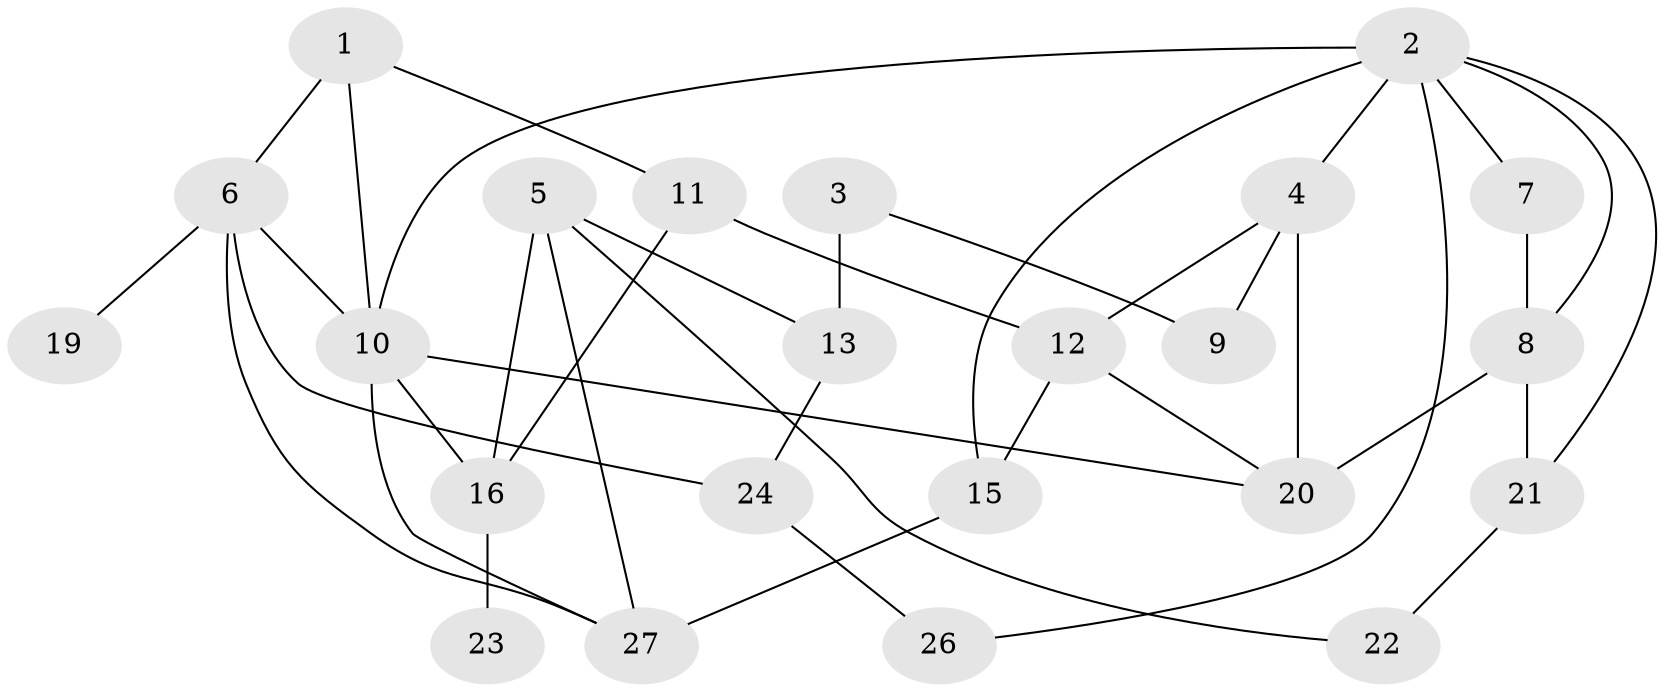 // original degree distribution, {3: 0.18181818181818182, 1: 0.10909090909090909, 2: 0.36363636363636365, 4: 0.2, 0: 0.09090909090909091, 5: 0.03636363636363636, 6: 0.01818181818181818}
// Generated by graph-tools (version 1.1) at 2025/48/03/04/25 22:48:21]
// undirected, 23 vertices, 38 edges
graph export_dot {
  node [color=gray90,style=filled];
  1;
  2;
  3;
  4;
  5;
  6;
  7;
  8;
  9;
  10;
  11;
  12;
  13;
  15;
  16;
  19;
  20;
  21;
  22;
  23;
  24;
  26;
  27;
  1 -- 6 [weight=1.0];
  1 -- 10 [weight=1.0];
  1 -- 11 [weight=1.0];
  2 -- 4 [weight=1.0];
  2 -- 7 [weight=1.0];
  2 -- 8 [weight=1.0];
  2 -- 10 [weight=1.0];
  2 -- 15 [weight=1.0];
  2 -- 21 [weight=1.0];
  2 -- 26 [weight=1.0];
  3 -- 9 [weight=1.0];
  3 -- 13 [weight=2.0];
  4 -- 9 [weight=1.0];
  4 -- 12 [weight=1.0];
  4 -- 20 [weight=2.0];
  5 -- 13 [weight=1.0];
  5 -- 16 [weight=1.0];
  5 -- 22 [weight=1.0];
  5 -- 27 [weight=1.0];
  6 -- 10 [weight=1.0];
  6 -- 19 [weight=1.0];
  6 -- 24 [weight=1.0];
  6 -- 27 [weight=1.0];
  7 -- 8 [weight=1.0];
  8 -- 20 [weight=1.0];
  8 -- 21 [weight=1.0];
  10 -- 16 [weight=1.0];
  10 -- 20 [weight=1.0];
  10 -- 27 [weight=1.0];
  11 -- 12 [weight=1.0];
  11 -- 16 [weight=1.0];
  12 -- 15 [weight=1.0];
  12 -- 20 [weight=1.0];
  13 -- 24 [weight=1.0];
  15 -- 27 [weight=2.0];
  16 -- 23 [weight=1.0];
  21 -- 22 [weight=1.0];
  24 -- 26 [weight=1.0];
}
